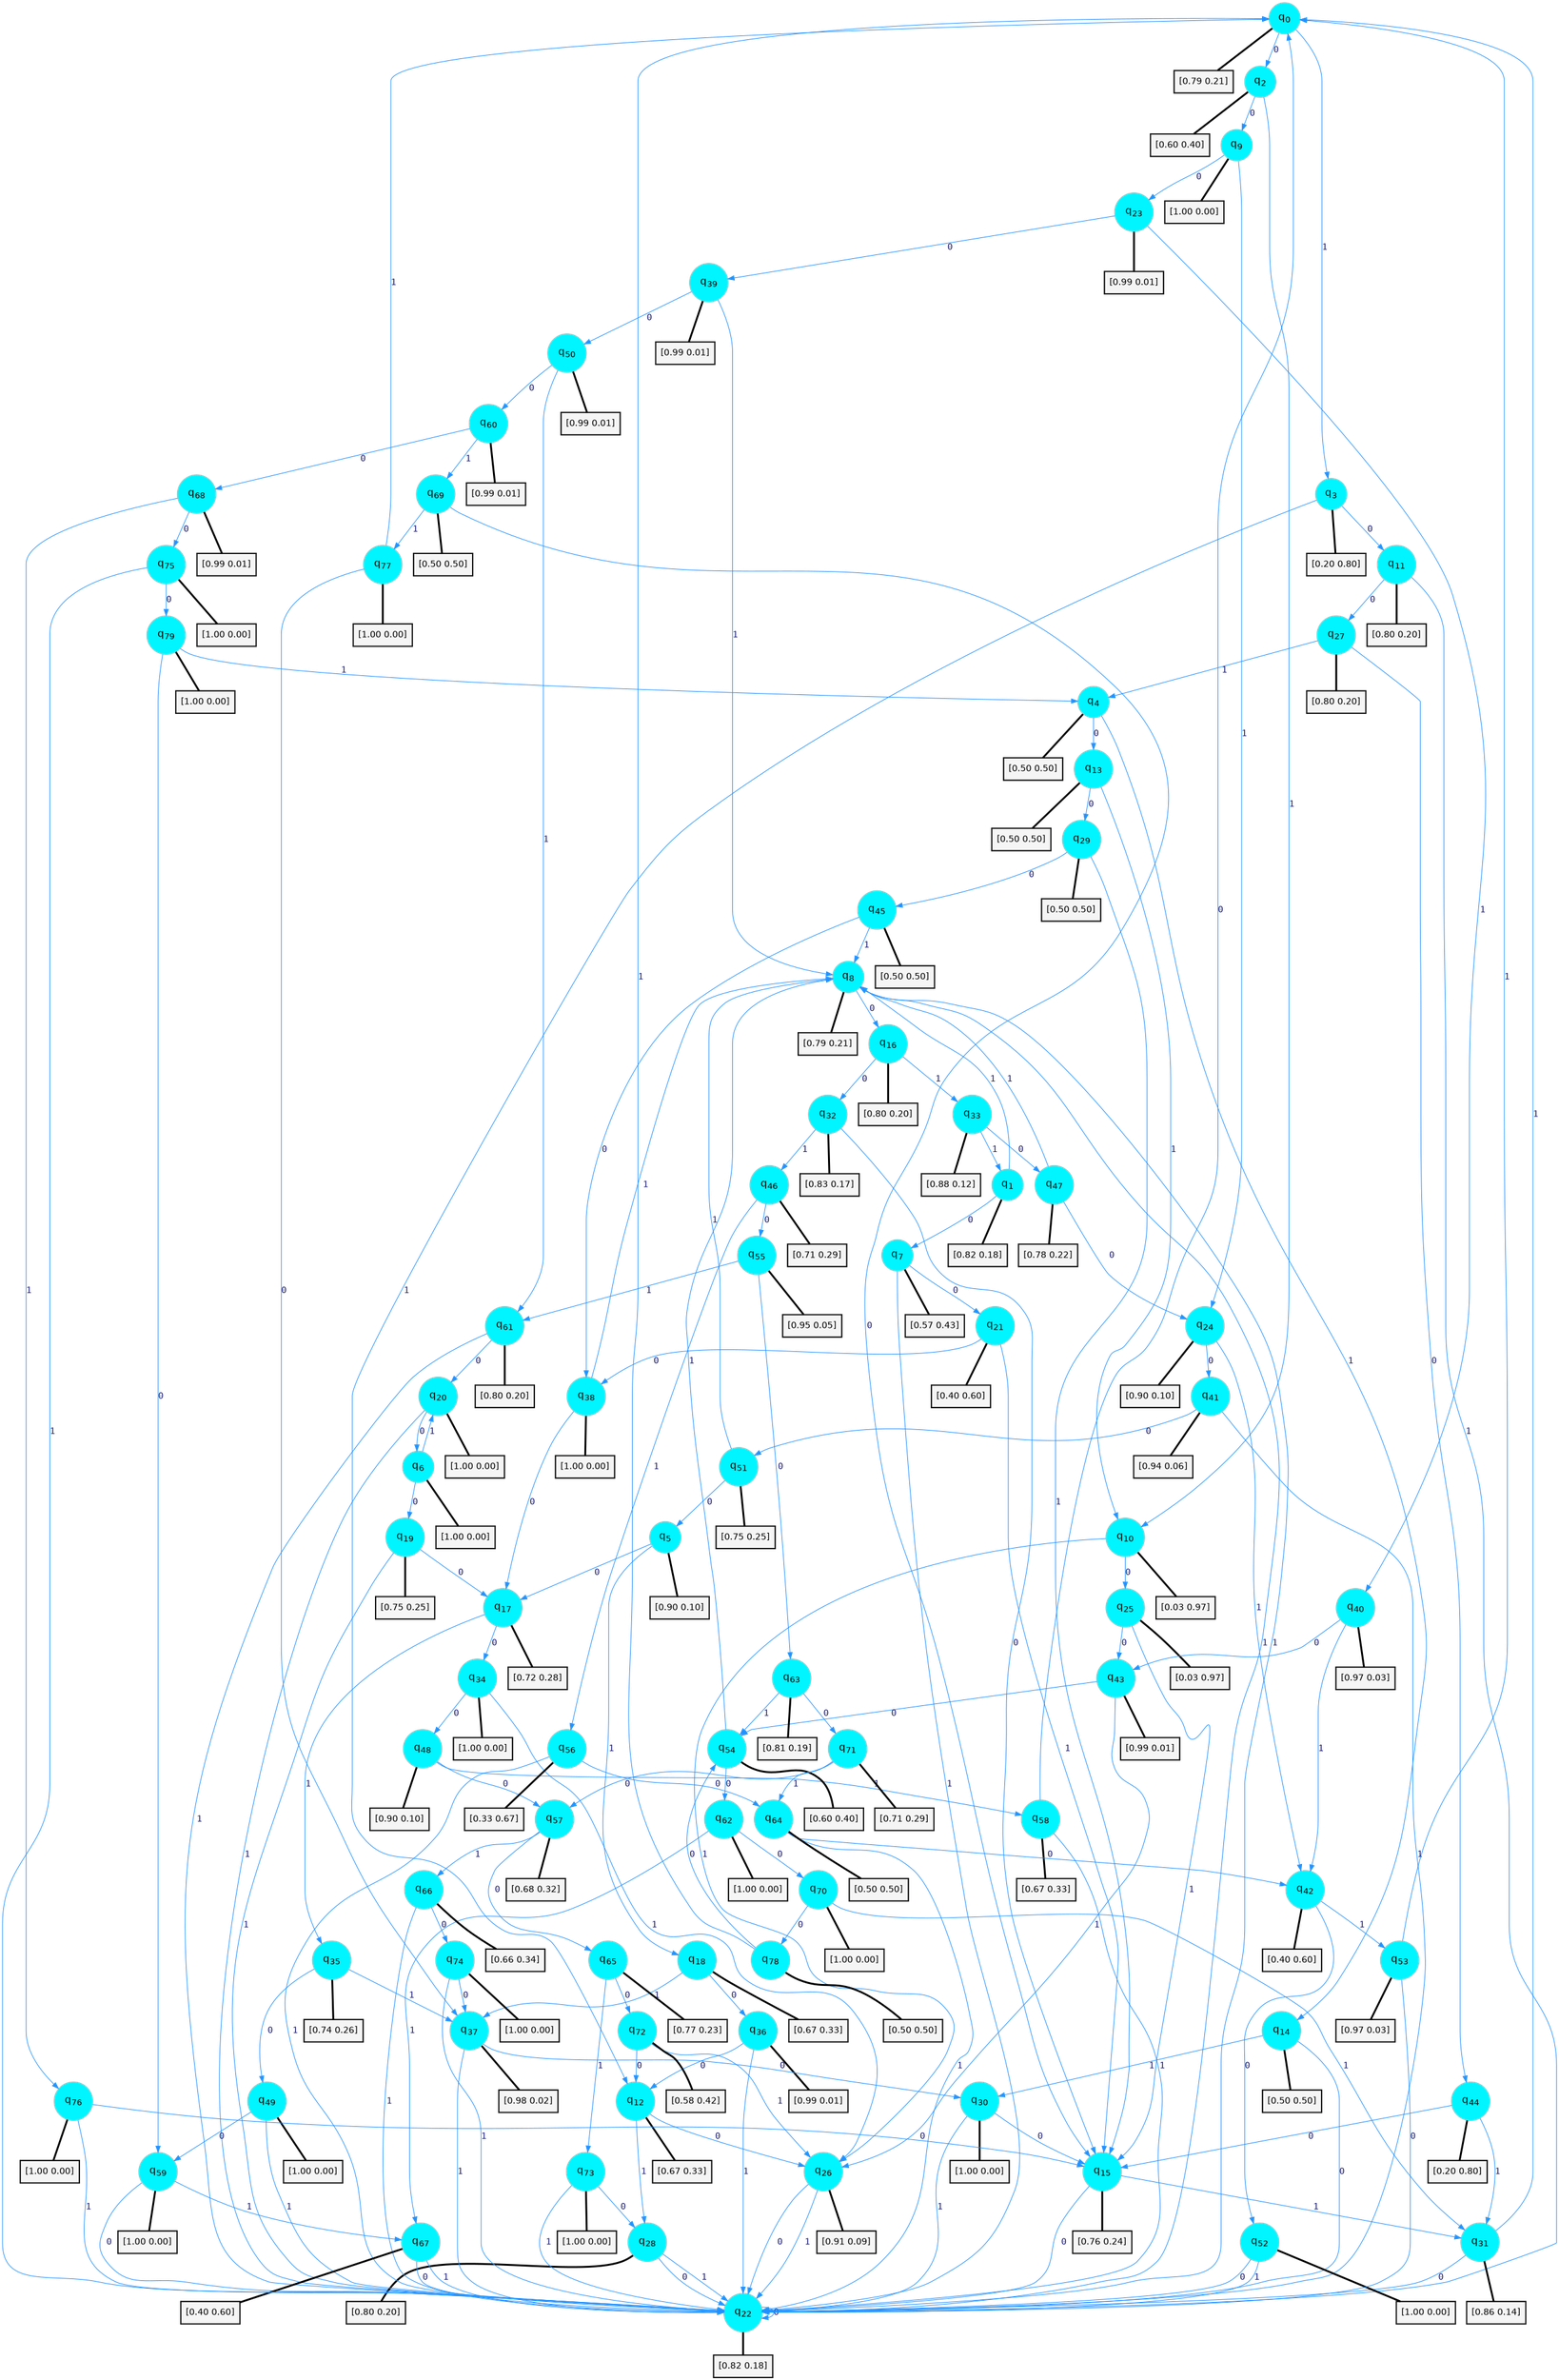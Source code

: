 digraph G {
graph [
bgcolor=transparent, dpi=300, rankdir=TD, size="40,25"];
node [
color=gray, fillcolor=turquoise1, fontcolor=black, fontname=Helvetica, fontsize=16, fontweight=bold, shape=circle, style=filled];
edge [
arrowsize=1, color=dodgerblue1, fontcolor=midnightblue, fontname=courier, fontweight=bold, penwidth=1, style=solid, weight=20];
0[label=<q<SUB>0</SUB>>];
1[label=<q<SUB>1</SUB>>];
2[label=<q<SUB>2</SUB>>];
3[label=<q<SUB>3</SUB>>];
4[label=<q<SUB>4</SUB>>];
5[label=<q<SUB>5</SUB>>];
6[label=<q<SUB>6</SUB>>];
7[label=<q<SUB>7</SUB>>];
8[label=<q<SUB>8</SUB>>];
9[label=<q<SUB>9</SUB>>];
10[label=<q<SUB>10</SUB>>];
11[label=<q<SUB>11</SUB>>];
12[label=<q<SUB>12</SUB>>];
13[label=<q<SUB>13</SUB>>];
14[label=<q<SUB>14</SUB>>];
15[label=<q<SUB>15</SUB>>];
16[label=<q<SUB>16</SUB>>];
17[label=<q<SUB>17</SUB>>];
18[label=<q<SUB>18</SUB>>];
19[label=<q<SUB>19</SUB>>];
20[label=<q<SUB>20</SUB>>];
21[label=<q<SUB>21</SUB>>];
22[label=<q<SUB>22</SUB>>];
23[label=<q<SUB>23</SUB>>];
24[label=<q<SUB>24</SUB>>];
25[label=<q<SUB>25</SUB>>];
26[label=<q<SUB>26</SUB>>];
27[label=<q<SUB>27</SUB>>];
28[label=<q<SUB>28</SUB>>];
29[label=<q<SUB>29</SUB>>];
30[label=<q<SUB>30</SUB>>];
31[label=<q<SUB>31</SUB>>];
32[label=<q<SUB>32</SUB>>];
33[label=<q<SUB>33</SUB>>];
34[label=<q<SUB>34</SUB>>];
35[label=<q<SUB>35</SUB>>];
36[label=<q<SUB>36</SUB>>];
37[label=<q<SUB>37</SUB>>];
38[label=<q<SUB>38</SUB>>];
39[label=<q<SUB>39</SUB>>];
40[label=<q<SUB>40</SUB>>];
41[label=<q<SUB>41</SUB>>];
42[label=<q<SUB>42</SUB>>];
43[label=<q<SUB>43</SUB>>];
44[label=<q<SUB>44</SUB>>];
45[label=<q<SUB>45</SUB>>];
46[label=<q<SUB>46</SUB>>];
47[label=<q<SUB>47</SUB>>];
48[label=<q<SUB>48</SUB>>];
49[label=<q<SUB>49</SUB>>];
50[label=<q<SUB>50</SUB>>];
51[label=<q<SUB>51</SUB>>];
52[label=<q<SUB>52</SUB>>];
53[label=<q<SUB>53</SUB>>];
54[label=<q<SUB>54</SUB>>];
55[label=<q<SUB>55</SUB>>];
56[label=<q<SUB>56</SUB>>];
57[label=<q<SUB>57</SUB>>];
58[label=<q<SUB>58</SUB>>];
59[label=<q<SUB>59</SUB>>];
60[label=<q<SUB>60</SUB>>];
61[label=<q<SUB>61</SUB>>];
62[label=<q<SUB>62</SUB>>];
63[label=<q<SUB>63</SUB>>];
64[label=<q<SUB>64</SUB>>];
65[label=<q<SUB>65</SUB>>];
66[label=<q<SUB>66</SUB>>];
67[label=<q<SUB>67</SUB>>];
68[label=<q<SUB>68</SUB>>];
69[label=<q<SUB>69</SUB>>];
70[label=<q<SUB>70</SUB>>];
71[label=<q<SUB>71</SUB>>];
72[label=<q<SUB>72</SUB>>];
73[label=<q<SUB>73</SUB>>];
74[label=<q<SUB>74</SUB>>];
75[label=<q<SUB>75</SUB>>];
76[label=<q<SUB>76</SUB>>];
77[label=<q<SUB>77</SUB>>];
78[label=<q<SUB>78</SUB>>];
79[label=<q<SUB>79</SUB>>];
80[label="[0.79 0.21]", shape=box,fontcolor=black, fontname=Helvetica, fontsize=14, penwidth=2, fillcolor=whitesmoke,color=black];
81[label="[0.82 0.18]", shape=box,fontcolor=black, fontname=Helvetica, fontsize=14, penwidth=2, fillcolor=whitesmoke,color=black];
82[label="[0.60 0.40]", shape=box,fontcolor=black, fontname=Helvetica, fontsize=14, penwidth=2, fillcolor=whitesmoke,color=black];
83[label="[0.20 0.80]", shape=box,fontcolor=black, fontname=Helvetica, fontsize=14, penwidth=2, fillcolor=whitesmoke,color=black];
84[label="[0.50 0.50]", shape=box,fontcolor=black, fontname=Helvetica, fontsize=14, penwidth=2, fillcolor=whitesmoke,color=black];
85[label="[0.90 0.10]", shape=box,fontcolor=black, fontname=Helvetica, fontsize=14, penwidth=2, fillcolor=whitesmoke,color=black];
86[label="[1.00 0.00]", shape=box,fontcolor=black, fontname=Helvetica, fontsize=14, penwidth=2, fillcolor=whitesmoke,color=black];
87[label="[0.57 0.43]", shape=box,fontcolor=black, fontname=Helvetica, fontsize=14, penwidth=2, fillcolor=whitesmoke,color=black];
88[label="[0.79 0.21]", shape=box,fontcolor=black, fontname=Helvetica, fontsize=14, penwidth=2, fillcolor=whitesmoke,color=black];
89[label="[1.00 0.00]", shape=box,fontcolor=black, fontname=Helvetica, fontsize=14, penwidth=2, fillcolor=whitesmoke,color=black];
90[label="[0.03 0.97]", shape=box,fontcolor=black, fontname=Helvetica, fontsize=14, penwidth=2, fillcolor=whitesmoke,color=black];
91[label="[0.80 0.20]", shape=box,fontcolor=black, fontname=Helvetica, fontsize=14, penwidth=2, fillcolor=whitesmoke,color=black];
92[label="[0.67 0.33]", shape=box,fontcolor=black, fontname=Helvetica, fontsize=14, penwidth=2, fillcolor=whitesmoke,color=black];
93[label="[0.50 0.50]", shape=box,fontcolor=black, fontname=Helvetica, fontsize=14, penwidth=2, fillcolor=whitesmoke,color=black];
94[label="[0.50 0.50]", shape=box,fontcolor=black, fontname=Helvetica, fontsize=14, penwidth=2, fillcolor=whitesmoke,color=black];
95[label="[0.76 0.24]", shape=box,fontcolor=black, fontname=Helvetica, fontsize=14, penwidth=2, fillcolor=whitesmoke,color=black];
96[label="[0.80 0.20]", shape=box,fontcolor=black, fontname=Helvetica, fontsize=14, penwidth=2, fillcolor=whitesmoke,color=black];
97[label="[0.72 0.28]", shape=box,fontcolor=black, fontname=Helvetica, fontsize=14, penwidth=2, fillcolor=whitesmoke,color=black];
98[label="[0.67 0.33]", shape=box,fontcolor=black, fontname=Helvetica, fontsize=14, penwidth=2, fillcolor=whitesmoke,color=black];
99[label="[0.75 0.25]", shape=box,fontcolor=black, fontname=Helvetica, fontsize=14, penwidth=2, fillcolor=whitesmoke,color=black];
100[label="[1.00 0.00]", shape=box,fontcolor=black, fontname=Helvetica, fontsize=14, penwidth=2, fillcolor=whitesmoke,color=black];
101[label="[0.40 0.60]", shape=box,fontcolor=black, fontname=Helvetica, fontsize=14, penwidth=2, fillcolor=whitesmoke,color=black];
102[label="[0.82 0.18]", shape=box,fontcolor=black, fontname=Helvetica, fontsize=14, penwidth=2, fillcolor=whitesmoke,color=black];
103[label="[0.99 0.01]", shape=box,fontcolor=black, fontname=Helvetica, fontsize=14, penwidth=2, fillcolor=whitesmoke,color=black];
104[label="[0.90 0.10]", shape=box,fontcolor=black, fontname=Helvetica, fontsize=14, penwidth=2, fillcolor=whitesmoke,color=black];
105[label="[0.03 0.97]", shape=box,fontcolor=black, fontname=Helvetica, fontsize=14, penwidth=2, fillcolor=whitesmoke,color=black];
106[label="[0.91 0.09]", shape=box,fontcolor=black, fontname=Helvetica, fontsize=14, penwidth=2, fillcolor=whitesmoke,color=black];
107[label="[0.80 0.20]", shape=box,fontcolor=black, fontname=Helvetica, fontsize=14, penwidth=2, fillcolor=whitesmoke,color=black];
108[label="[0.80 0.20]", shape=box,fontcolor=black, fontname=Helvetica, fontsize=14, penwidth=2, fillcolor=whitesmoke,color=black];
109[label="[0.50 0.50]", shape=box,fontcolor=black, fontname=Helvetica, fontsize=14, penwidth=2, fillcolor=whitesmoke,color=black];
110[label="[1.00 0.00]", shape=box,fontcolor=black, fontname=Helvetica, fontsize=14, penwidth=2, fillcolor=whitesmoke,color=black];
111[label="[0.86 0.14]", shape=box,fontcolor=black, fontname=Helvetica, fontsize=14, penwidth=2, fillcolor=whitesmoke,color=black];
112[label="[0.83 0.17]", shape=box,fontcolor=black, fontname=Helvetica, fontsize=14, penwidth=2, fillcolor=whitesmoke,color=black];
113[label="[0.88 0.12]", shape=box,fontcolor=black, fontname=Helvetica, fontsize=14, penwidth=2, fillcolor=whitesmoke,color=black];
114[label="[1.00 0.00]", shape=box,fontcolor=black, fontname=Helvetica, fontsize=14, penwidth=2, fillcolor=whitesmoke,color=black];
115[label="[0.74 0.26]", shape=box,fontcolor=black, fontname=Helvetica, fontsize=14, penwidth=2, fillcolor=whitesmoke,color=black];
116[label="[0.99 0.01]", shape=box,fontcolor=black, fontname=Helvetica, fontsize=14, penwidth=2, fillcolor=whitesmoke,color=black];
117[label="[0.98 0.02]", shape=box,fontcolor=black, fontname=Helvetica, fontsize=14, penwidth=2, fillcolor=whitesmoke,color=black];
118[label="[1.00 0.00]", shape=box,fontcolor=black, fontname=Helvetica, fontsize=14, penwidth=2, fillcolor=whitesmoke,color=black];
119[label="[0.99 0.01]", shape=box,fontcolor=black, fontname=Helvetica, fontsize=14, penwidth=2, fillcolor=whitesmoke,color=black];
120[label="[0.97 0.03]", shape=box,fontcolor=black, fontname=Helvetica, fontsize=14, penwidth=2, fillcolor=whitesmoke,color=black];
121[label="[0.94 0.06]", shape=box,fontcolor=black, fontname=Helvetica, fontsize=14, penwidth=2, fillcolor=whitesmoke,color=black];
122[label="[0.40 0.60]", shape=box,fontcolor=black, fontname=Helvetica, fontsize=14, penwidth=2, fillcolor=whitesmoke,color=black];
123[label="[0.99 0.01]", shape=box,fontcolor=black, fontname=Helvetica, fontsize=14, penwidth=2, fillcolor=whitesmoke,color=black];
124[label="[0.20 0.80]", shape=box,fontcolor=black, fontname=Helvetica, fontsize=14, penwidth=2, fillcolor=whitesmoke,color=black];
125[label="[0.50 0.50]", shape=box,fontcolor=black, fontname=Helvetica, fontsize=14, penwidth=2, fillcolor=whitesmoke,color=black];
126[label="[0.71 0.29]", shape=box,fontcolor=black, fontname=Helvetica, fontsize=14, penwidth=2, fillcolor=whitesmoke,color=black];
127[label="[0.78 0.22]", shape=box,fontcolor=black, fontname=Helvetica, fontsize=14, penwidth=2, fillcolor=whitesmoke,color=black];
128[label="[0.90 0.10]", shape=box,fontcolor=black, fontname=Helvetica, fontsize=14, penwidth=2, fillcolor=whitesmoke,color=black];
129[label="[1.00 0.00]", shape=box,fontcolor=black, fontname=Helvetica, fontsize=14, penwidth=2, fillcolor=whitesmoke,color=black];
130[label="[0.99 0.01]", shape=box,fontcolor=black, fontname=Helvetica, fontsize=14, penwidth=2, fillcolor=whitesmoke,color=black];
131[label="[0.75 0.25]", shape=box,fontcolor=black, fontname=Helvetica, fontsize=14, penwidth=2, fillcolor=whitesmoke,color=black];
132[label="[1.00 0.00]", shape=box,fontcolor=black, fontname=Helvetica, fontsize=14, penwidth=2, fillcolor=whitesmoke,color=black];
133[label="[0.97 0.03]", shape=box,fontcolor=black, fontname=Helvetica, fontsize=14, penwidth=2, fillcolor=whitesmoke,color=black];
134[label="[0.60 0.40]", shape=box,fontcolor=black, fontname=Helvetica, fontsize=14, penwidth=2, fillcolor=whitesmoke,color=black];
135[label="[0.95 0.05]", shape=box,fontcolor=black, fontname=Helvetica, fontsize=14, penwidth=2, fillcolor=whitesmoke,color=black];
136[label="[0.33 0.67]", shape=box,fontcolor=black, fontname=Helvetica, fontsize=14, penwidth=2, fillcolor=whitesmoke,color=black];
137[label="[0.68 0.32]", shape=box,fontcolor=black, fontname=Helvetica, fontsize=14, penwidth=2, fillcolor=whitesmoke,color=black];
138[label="[0.67 0.33]", shape=box,fontcolor=black, fontname=Helvetica, fontsize=14, penwidth=2, fillcolor=whitesmoke,color=black];
139[label="[1.00 0.00]", shape=box,fontcolor=black, fontname=Helvetica, fontsize=14, penwidth=2, fillcolor=whitesmoke,color=black];
140[label="[0.99 0.01]", shape=box,fontcolor=black, fontname=Helvetica, fontsize=14, penwidth=2, fillcolor=whitesmoke,color=black];
141[label="[0.80 0.20]", shape=box,fontcolor=black, fontname=Helvetica, fontsize=14, penwidth=2, fillcolor=whitesmoke,color=black];
142[label="[1.00 0.00]", shape=box,fontcolor=black, fontname=Helvetica, fontsize=14, penwidth=2, fillcolor=whitesmoke,color=black];
143[label="[0.81 0.19]", shape=box,fontcolor=black, fontname=Helvetica, fontsize=14, penwidth=2, fillcolor=whitesmoke,color=black];
144[label="[0.50 0.50]", shape=box,fontcolor=black, fontname=Helvetica, fontsize=14, penwidth=2, fillcolor=whitesmoke,color=black];
145[label="[0.77 0.23]", shape=box,fontcolor=black, fontname=Helvetica, fontsize=14, penwidth=2, fillcolor=whitesmoke,color=black];
146[label="[0.66 0.34]", shape=box,fontcolor=black, fontname=Helvetica, fontsize=14, penwidth=2, fillcolor=whitesmoke,color=black];
147[label="[0.40 0.60]", shape=box,fontcolor=black, fontname=Helvetica, fontsize=14, penwidth=2, fillcolor=whitesmoke,color=black];
148[label="[0.99 0.01]", shape=box,fontcolor=black, fontname=Helvetica, fontsize=14, penwidth=2, fillcolor=whitesmoke,color=black];
149[label="[0.50 0.50]", shape=box,fontcolor=black, fontname=Helvetica, fontsize=14, penwidth=2, fillcolor=whitesmoke,color=black];
150[label="[1.00 0.00]", shape=box,fontcolor=black, fontname=Helvetica, fontsize=14, penwidth=2, fillcolor=whitesmoke,color=black];
151[label="[0.71 0.29]", shape=box,fontcolor=black, fontname=Helvetica, fontsize=14, penwidth=2, fillcolor=whitesmoke,color=black];
152[label="[0.58 0.42]", shape=box,fontcolor=black, fontname=Helvetica, fontsize=14, penwidth=2, fillcolor=whitesmoke,color=black];
153[label="[1.00 0.00]", shape=box,fontcolor=black, fontname=Helvetica, fontsize=14, penwidth=2, fillcolor=whitesmoke,color=black];
154[label="[1.00 0.00]", shape=box,fontcolor=black, fontname=Helvetica, fontsize=14, penwidth=2, fillcolor=whitesmoke,color=black];
155[label="[1.00 0.00]", shape=box,fontcolor=black, fontname=Helvetica, fontsize=14, penwidth=2, fillcolor=whitesmoke,color=black];
156[label="[1.00 0.00]", shape=box,fontcolor=black, fontname=Helvetica, fontsize=14, penwidth=2, fillcolor=whitesmoke,color=black];
157[label="[1.00 0.00]", shape=box,fontcolor=black, fontname=Helvetica, fontsize=14, penwidth=2, fillcolor=whitesmoke,color=black];
158[label="[0.50 0.50]", shape=box,fontcolor=black, fontname=Helvetica, fontsize=14, penwidth=2, fillcolor=whitesmoke,color=black];
159[label="[1.00 0.00]", shape=box,fontcolor=black, fontname=Helvetica, fontsize=14, penwidth=2, fillcolor=whitesmoke,color=black];
0->2 [label=0];
0->3 [label=1];
0->80 [arrowhead=none, penwidth=3,color=black];
1->7 [label=0];
1->8 [label=1];
1->81 [arrowhead=none, penwidth=3,color=black];
2->9 [label=0];
2->10 [label=1];
2->82 [arrowhead=none, penwidth=3,color=black];
3->11 [label=0];
3->12 [label=1];
3->83 [arrowhead=none, penwidth=3,color=black];
4->13 [label=0];
4->14 [label=1];
4->84 [arrowhead=none, penwidth=3,color=black];
5->17 [label=0];
5->18 [label=1];
5->85 [arrowhead=none, penwidth=3,color=black];
6->19 [label=0];
6->20 [label=1];
6->86 [arrowhead=none, penwidth=3,color=black];
7->21 [label=0];
7->22 [label=1];
7->87 [arrowhead=none, penwidth=3,color=black];
8->16 [label=0];
8->22 [label=1];
8->88 [arrowhead=none, penwidth=3,color=black];
9->23 [label=0];
9->24 [label=1];
9->89 [arrowhead=none, penwidth=3,color=black];
10->25 [label=0];
10->26 [label=1];
10->90 [arrowhead=none, penwidth=3,color=black];
11->27 [label=0];
11->22 [label=1];
11->91 [arrowhead=none, penwidth=3,color=black];
12->26 [label=0];
12->28 [label=1];
12->92 [arrowhead=none, penwidth=3,color=black];
13->29 [label=0];
13->10 [label=1];
13->93 [arrowhead=none, penwidth=3,color=black];
14->22 [label=0];
14->30 [label=1];
14->94 [arrowhead=none, penwidth=3,color=black];
15->22 [label=0];
15->31 [label=1];
15->95 [arrowhead=none, penwidth=3,color=black];
16->32 [label=0];
16->33 [label=1];
16->96 [arrowhead=none, penwidth=3,color=black];
17->34 [label=0];
17->35 [label=1];
17->97 [arrowhead=none, penwidth=3,color=black];
18->36 [label=0];
18->37 [label=1];
18->98 [arrowhead=none, penwidth=3,color=black];
19->17 [label=0];
19->22 [label=1];
19->99 [arrowhead=none, penwidth=3,color=black];
20->6 [label=0];
20->22 [label=1];
20->100 [arrowhead=none, penwidth=3,color=black];
21->38 [label=0];
21->15 [label=1];
21->101 [arrowhead=none, penwidth=3,color=black];
22->22 [label=0];
22->8 [label=1];
22->102 [arrowhead=none, penwidth=3,color=black];
23->39 [label=0];
23->40 [label=1];
23->103 [arrowhead=none, penwidth=3,color=black];
24->41 [label=0];
24->42 [label=1];
24->104 [arrowhead=none, penwidth=3,color=black];
25->43 [label=0];
25->15 [label=1];
25->105 [arrowhead=none, penwidth=3,color=black];
26->22 [label=0];
26->22 [label=1];
26->106 [arrowhead=none, penwidth=3,color=black];
27->44 [label=0];
27->4 [label=1];
27->107 [arrowhead=none, penwidth=3,color=black];
28->22 [label=0];
28->22 [label=1];
28->108 [arrowhead=none, penwidth=3,color=black];
29->45 [label=0];
29->15 [label=1];
29->109 [arrowhead=none, penwidth=3,color=black];
30->15 [label=0];
30->22 [label=1];
30->110 [arrowhead=none, penwidth=3,color=black];
31->22 [label=0];
31->0 [label=1];
31->111 [arrowhead=none, penwidth=3,color=black];
32->15 [label=0];
32->46 [label=1];
32->112 [arrowhead=none, penwidth=3,color=black];
33->47 [label=0];
33->1 [label=1];
33->113 [arrowhead=none, penwidth=3,color=black];
34->48 [label=0];
34->26 [label=1];
34->114 [arrowhead=none, penwidth=3,color=black];
35->49 [label=0];
35->37 [label=1];
35->115 [arrowhead=none, penwidth=3,color=black];
36->12 [label=0];
36->22 [label=1];
36->116 [arrowhead=none, penwidth=3,color=black];
37->30 [label=0];
37->22 [label=1];
37->117 [arrowhead=none, penwidth=3,color=black];
38->17 [label=0];
38->8 [label=1];
38->118 [arrowhead=none, penwidth=3,color=black];
39->50 [label=0];
39->8 [label=1];
39->119 [arrowhead=none, penwidth=3,color=black];
40->43 [label=0];
40->42 [label=1];
40->120 [arrowhead=none, penwidth=3,color=black];
41->51 [label=0];
41->22 [label=1];
41->121 [arrowhead=none, penwidth=3,color=black];
42->52 [label=0];
42->53 [label=1];
42->122 [arrowhead=none, penwidth=3,color=black];
43->54 [label=0];
43->26 [label=1];
43->123 [arrowhead=none, penwidth=3,color=black];
44->15 [label=0];
44->31 [label=1];
44->124 [arrowhead=none, penwidth=3,color=black];
45->38 [label=0];
45->8 [label=1];
45->125 [arrowhead=none, penwidth=3,color=black];
46->55 [label=0];
46->56 [label=1];
46->126 [arrowhead=none, penwidth=3,color=black];
47->24 [label=0];
47->8 [label=1];
47->127 [arrowhead=none, penwidth=3,color=black];
48->57 [label=0];
48->58 [label=1];
48->128 [arrowhead=none, penwidth=3,color=black];
49->59 [label=0];
49->22 [label=1];
49->129 [arrowhead=none, penwidth=3,color=black];
50->60 [label=0];
50->61 [label=1];
50->130 [arrowhead=none, penwidth=3,color=black];
51->5 [label=0];
51->8 [label=1];
51->131 [arrowhead=none, penwidth=3,color=black];
52->22 [label=0];
52->22 [label=1];
52->132 [arrowhead=none, penwidth=3,color=black];
53->22 [label=0];
53->0 [label=1];
53->133 [arrowhead=none, penwidth=3,color=black];
54->62 [label=0];
54->8 [label=1];
54->134 [arrowhead=none, penwidth=3,color=black];
55->63 [label=0];
55->61 [label=1];
55->135 [arrowhead=none, penwidth=3,color=black];
56->64 [label=0];
56->22 [label=1];
56->136 [arrowhead=none, penwidth=3,color=black];
57->65 [label=0];
57->66 [label=1];
57->137 [arrowhead=none, penwidth=3,color=black];
58->0 [label=0];
58->22 [label=1];
58->138 [arrowhead=none, penwidth=3,color=black];
59->22 [label=0];
59->67 [label=1];
59->139 [arrowhead=none, penwidth=3,color=black];
60->68 [label=0];
60->69 [label=1];
60->140 [arrowhead=none, penwidth=3,color=black];
61->20 [label=0];
61->22 [label=1];
61->141 [arrowhead=none, penwidth=3,color=black];
62->70 [label=0];
62->67 [label=1];
62->142 [arrowhead=none, penwidth=3,color=black];
63->71 [label=0];
63->54 [label=1];
63->143 [arrowhead=none, penwidth=3,color=black];
64->42 [label=0];
64->22 [label=1];
64->144 [arrowhead=none, penwidth=3,color=black];
65->72 [label=0];
65->73 [label=1];
65->145 [arrowhead=none, penwidth=3,color=black];
66->74 [label=0];
66->22 [label=1];
66->146 [arrowhead=none, penwidth=3,color=black];
67->22 [label=0];
67->22 [label=1];
67->147 [arrowhead=none, penwidth=3,color=black];
68->75 [label=0];
68->76 [label=1];
68->148 [arrowhead=none, penwidth=3,color=black];
69->15 [label=0];
69->77 [label=1];
69->149 [arrowhead=none, penwidth=3,color=black];
70->78 [label=0];
70->31 [label=1];
70->150 [arrowhead=none, penwidth=3,color=black];
71->57 [label=0];
71->64 [label=1];
71->151 [arrowhead=none, penwidth=3,color=black];
72->12 [label=0];
72->26 [label=1];
72->152 [arrowhead=none, penwidth=3,color=black];
73->28 [label=0];
73->22 [label=1];
73->153 [arrowhead=none, penwidth=3,color=black];
74->37 [label=0];
74->22 [label=1];
74->154 [arrowhead=none, penwidth=3,color=black];
75->79 [label=0];
75->22 [label=1];
75->155 [arrowhead=none, penwidth=3,color=black];
76->15 [label=0];
76->22 [label=1];
76->156 [arrowhead=none, penwidth=3,color=black];
77->37 [label=0];
77->0 [label=1];
77->157 [arrowhead=none, penwidth=3,color=black];
78->54 [label=0];
78->0 [label=1];
78->158 [arrowhead=none, penwidth=3,color=black];
79->59 [label=0];
79->4 [label=1];
79->159 [arrowhead=none, penwidth=3,color=black];
}
